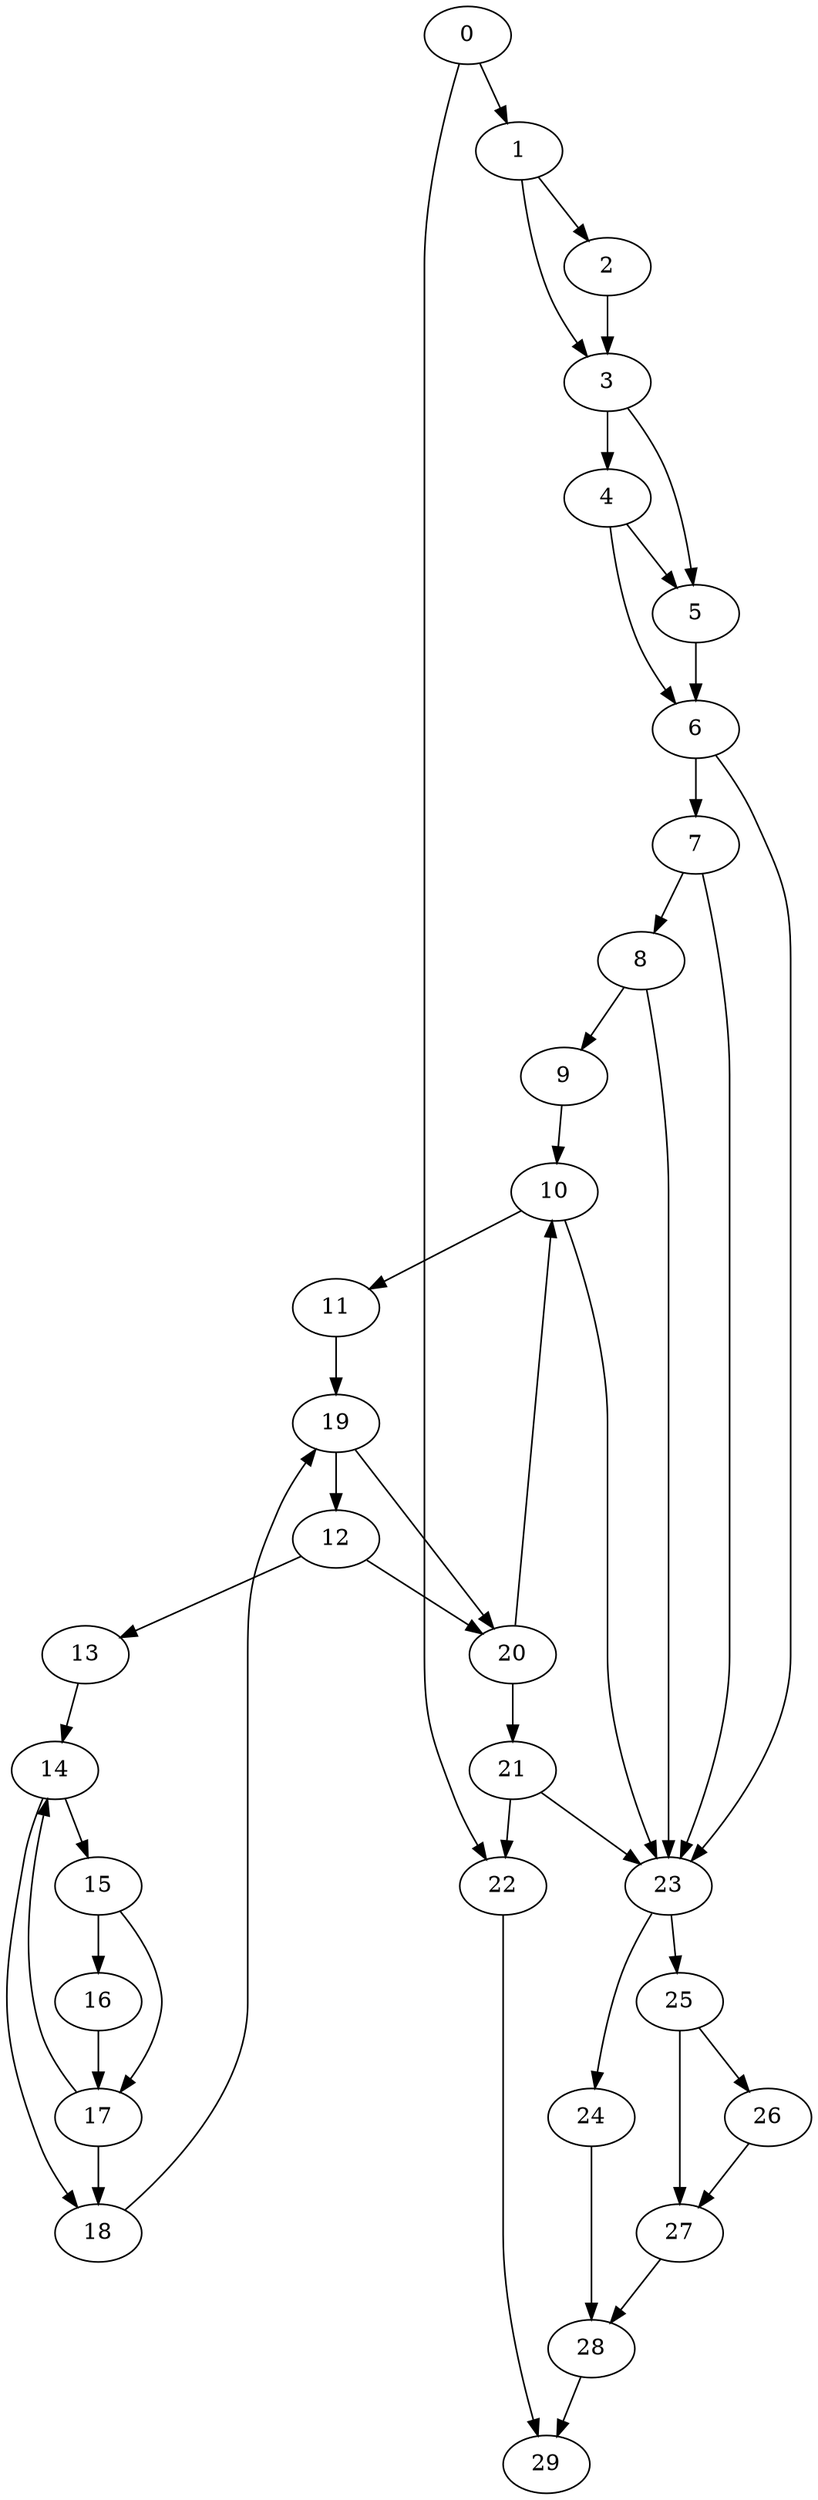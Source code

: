 digraph {
	0
	1
	2
	3
	4
	5
	6
	7
	8
	9
	10
	11
	12
	13
	14
	15
	16
	17
	18
	19
	20
	21
	22
	23
	24
	25
	26
	27
	28
	29
	0 -> 22
	21 -> 22
	16 -> 17
	15 -> 17
	12 -> 20
	19 -> 20
	0 -> 1
	3 -> 5
	4 -> 5
	19 -> 12
	12 -> 13
	15 -> 16
	11 -> 19
	18 -> 19
	21 -> 23
	6 -> 23
	7 -> 23
	8 -> 23
	10 -> 23
	22 -> 29
	28 -> 29
	1 -> 3
	2 -> 3
	6 -> 7
	14 -> 18
	17 -> 18
	24 -> 28
	27 -> 28
	4 -> 6
	5 -> 6
	10 -> 11
	20 -> 21
	25 -> 26
	23 -> 24
	1 -> 2
	14 -> 15
	23 -> 25
	3 -> 4
	7 -> 8
	8 -> 9
	9 -> 10
	20 -> 10
	13 -> 14
	17 -> 14
	26 -> 27
	25 -> 27
}

